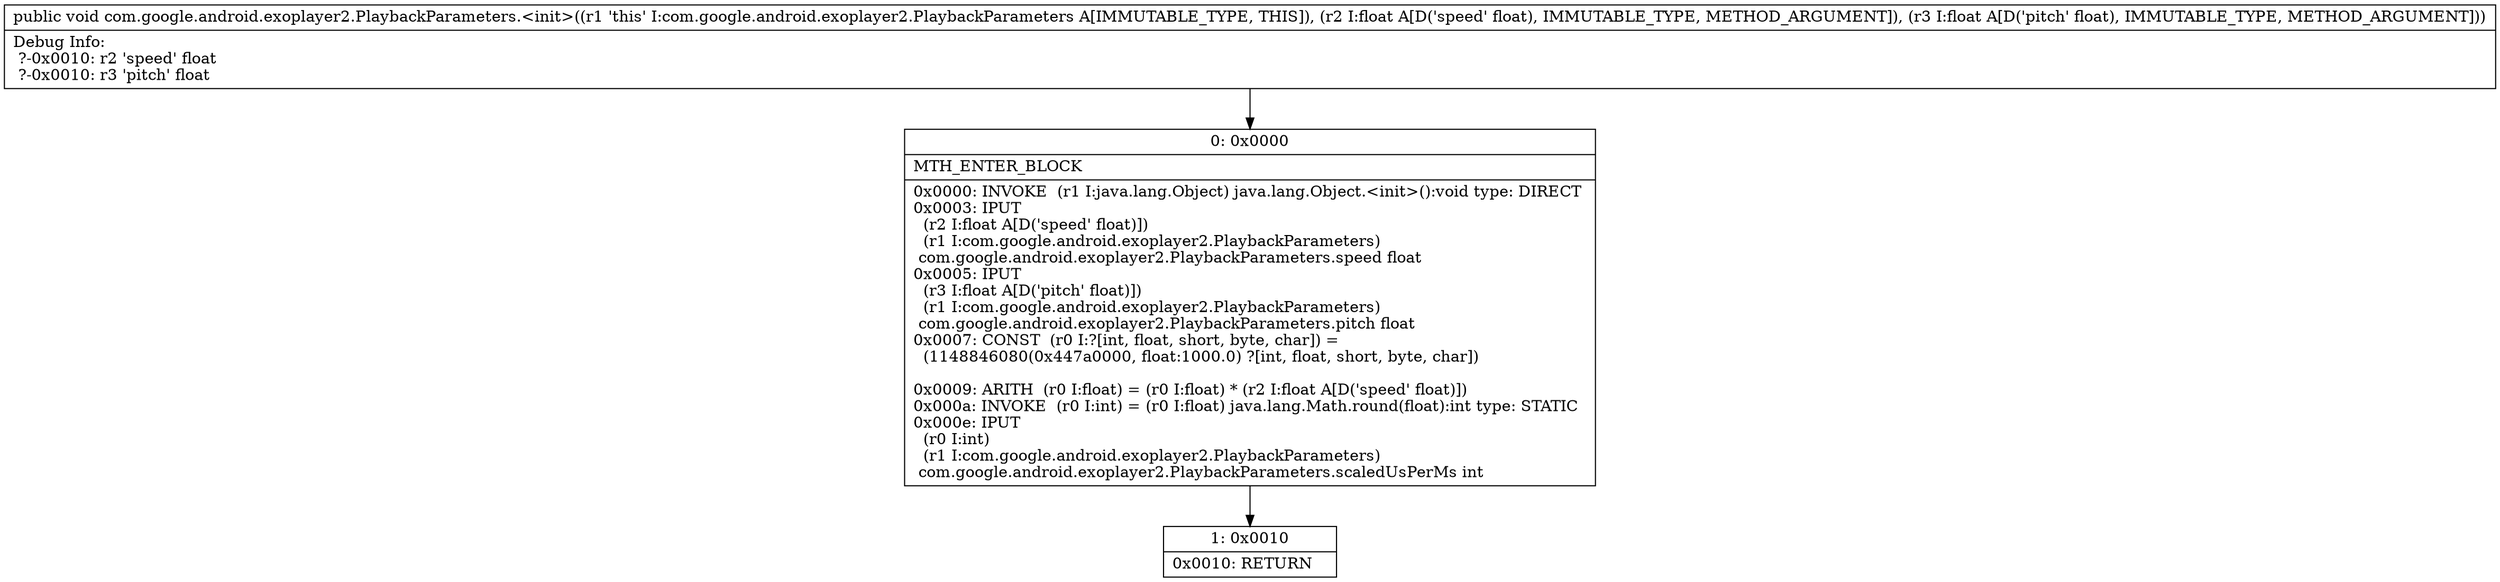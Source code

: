 digraph "CFG forcom.google.android.exoplayer2.PlaybackParameters.\<init\>(FF)V" {
Node_0 [shape=record,label="{0\:\ 0x0000|MTH_ENTER_BLOCK\l|0x0000: INVOKE  (r1 I:java.lang.Object) java.lang.Object.\<init\>():void type: DIRECT \l0x0003: IPUT  \l  (r2 I:float A[D('speed' float)])\l  (r1 I:com.google.android.exoplayer2.PlaybackParameters)\l com.google.android.exoplayer2.PlaybackParameters.speed float \l0x0005: IPUT  \l  (r3 I:float A[D('pitch' float)])\l  (r1 I:com.google.android.exoplayer2.PlaybackParameters)\l com.google.android.exoplayer2.PlaybackParameters.pitch float \l0x0007: CONST  (r0 I:?[int, float, short, byte, char]) = \l  (1148846080(0x447a0000, float:1000.0) ?[int, float, short, byte, char])\l \l0x0009: ARITH  (r0 I:float) = (r0 I:float) * (r2 I:float A[D('speed' float)]) \l0x000a: INVOKE  (r0 I:int) = (r0 I:float) java.lang.Math.round(float):int type: STATIC \l0x000e: IPUT  \l  (r0 I:int)\l  (r1 I:com.google.android.exoplayer2.PlaybackParameters)\l com.google.android.exoplayer2.PlaybackParameters.scaledUsPerMs int \l}"];
Node_1 [shape=record,label="{1\:\ 0x0010|0x0010: RETURN   \l}"];
MethodNode[shape=record,label="{public void com.google.android.exoplayer2.PlaybackParameters.\<init\>((r1 'this' I:com.google.android.exoplayer2.PlaybackParameters A[IMMUTABLE_TYPE, THIS]), (r2 I:float A[D('speed' float), IMMUTABLE_TYPE, METHOD_ARGUMENT]), (r3 I:float A[D('pitch' float), IMMUTABLE_TYPE, METHOD_ARGUMENT]))  | Debug Info:\l  ?\-0x0010: r2 'speed' float\l  ?\-0x0010: r3 'pitch' float\l}"];
MethodNode -> Node_0;
Node_0 -> Node_1;
}

